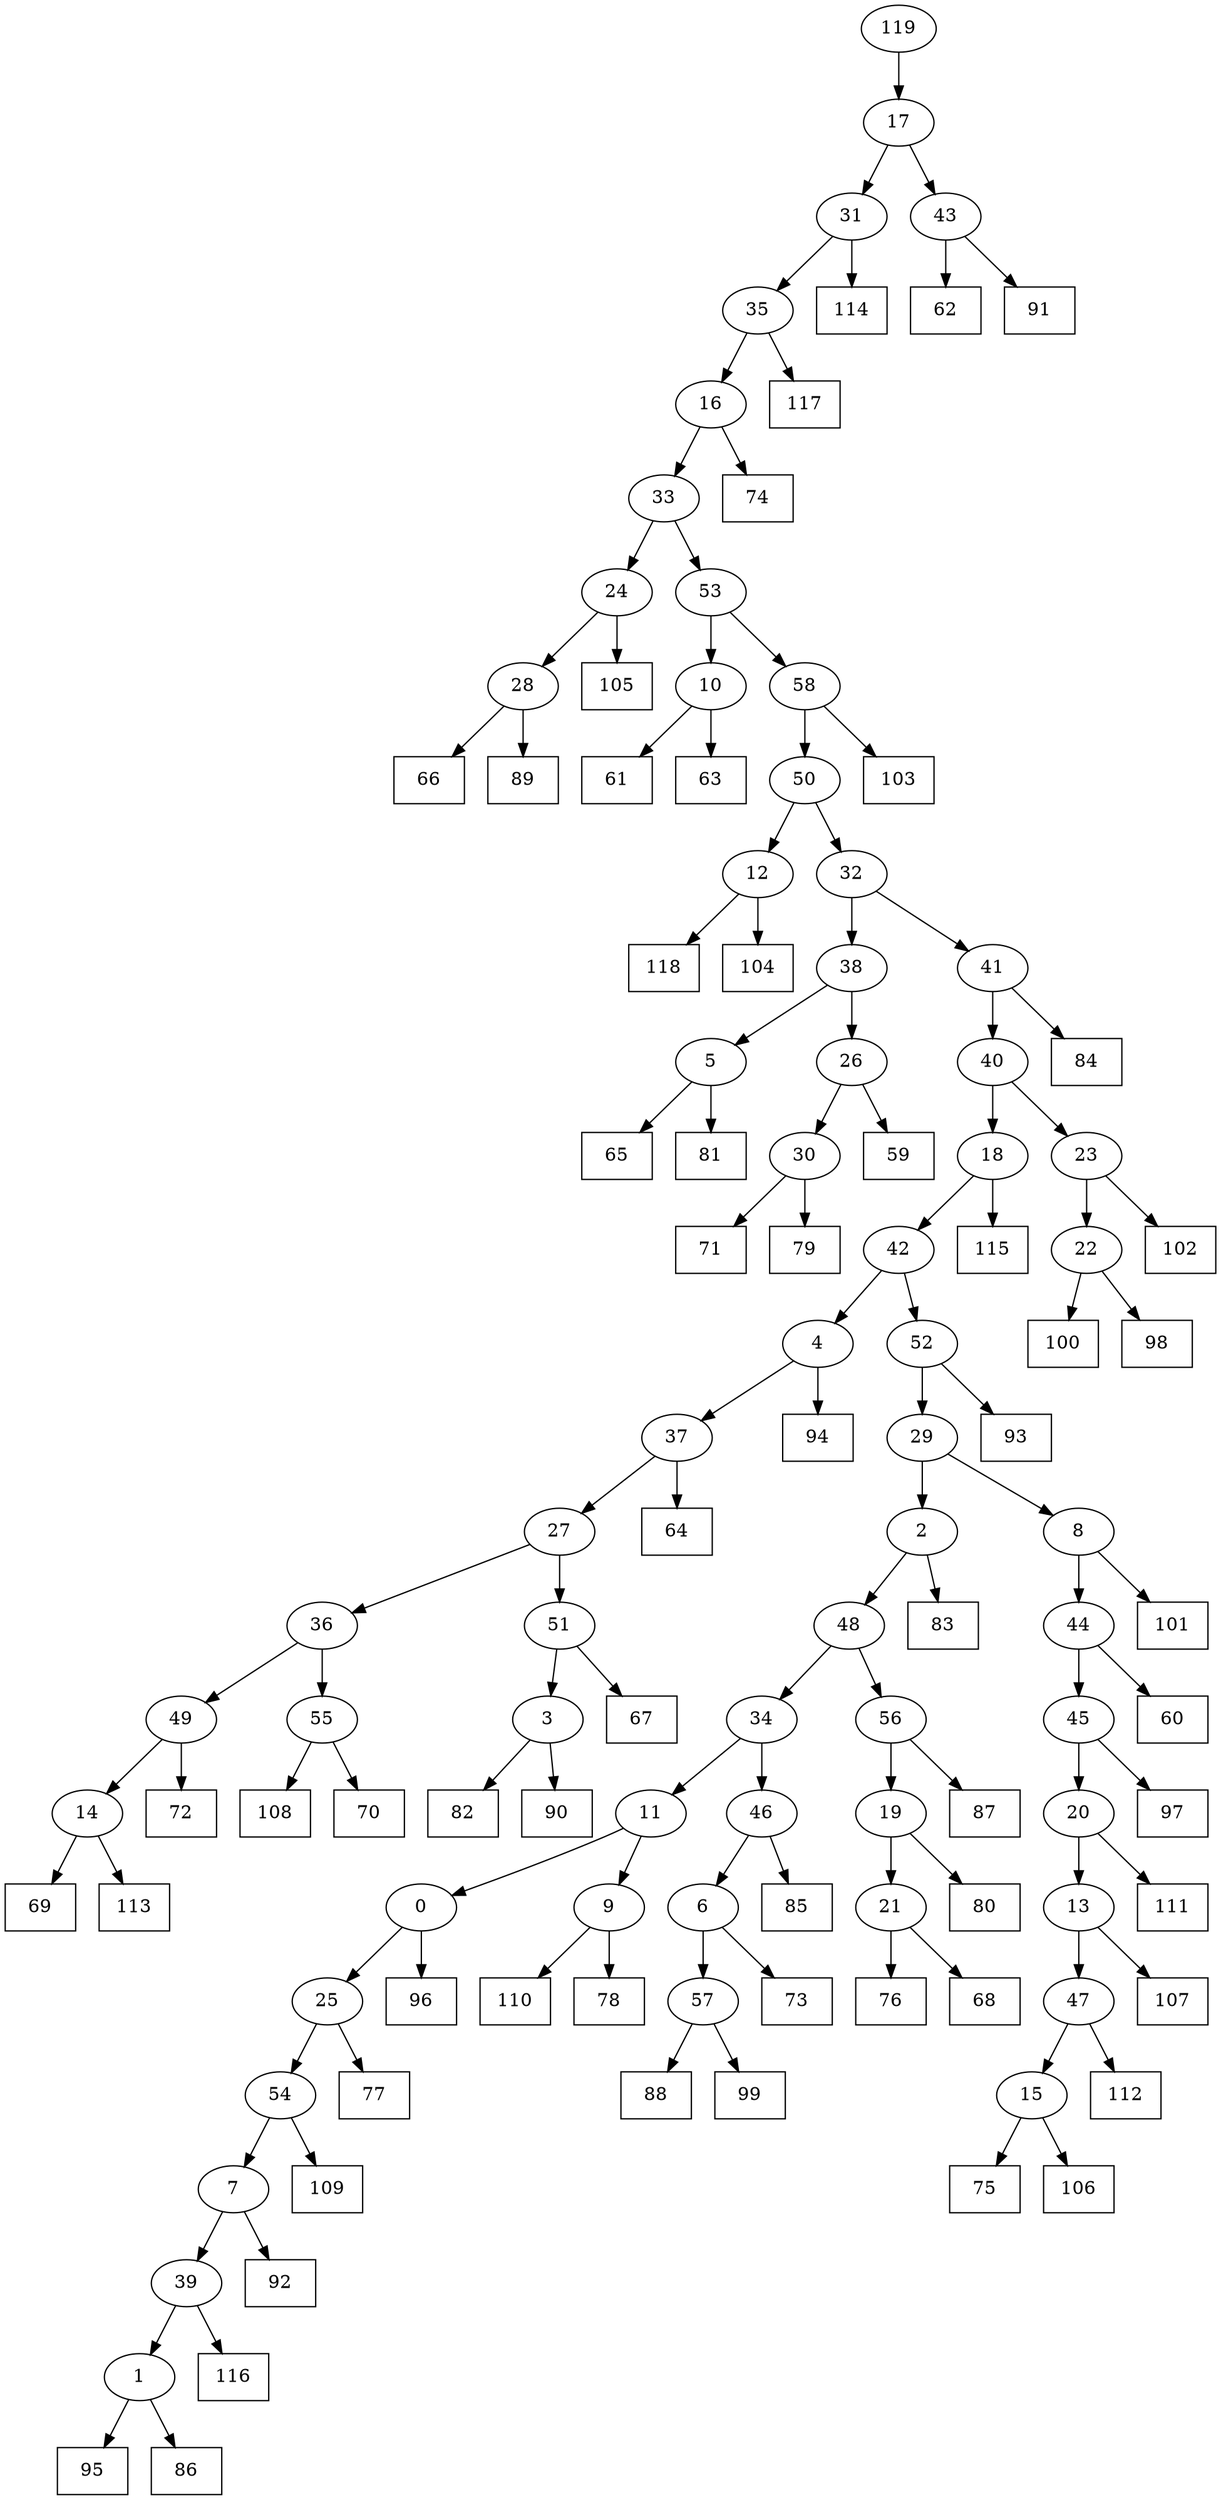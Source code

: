 digraph G {
0[label="0"];
1[label="1"];
2[label="2"];
3[label="3"];
4[label="4"];
5[label="5"];
6[label="6"];
7[label="7"];
8[label="8"];
9[label="9"];
10[label="10"];
11[label="11"];
12[label="12"];
13[label="13"];
14[label="14"];
15[label="15"];
16[label="16"];
17[label="17"];
18[label="18"];
19[label="19"];
20[label="20"];
21[label="21"];
22[label="22"];
23[label="23"];
24[label="24"];
25[label="25"];
26[label="26"];
27[label="27"];
28[label="28"];
29[label="29"];
30[label="30"];
31[label="31"];
32[label="32"];
33[label="33"];
34[label="34"];
35[label="35"];
36[label="36"];
37[label="37"];
38[label="38"];
39[label="39"];
40[label="40"];
41[label="41"];
42[label="42"];
43[label="43"];
44[label="44"];
45[label="45"];
46[label="46"];
47[label="47"];
48[label="48"];
49[label="49"];
50[label="50"];
51[label="51"];
52[label="52"];
53[label="53"];
54[label="54"];
55[label="55"];
56[label="56"];
57[label="57"];
58[label="58"];
59[shape=box,label="66"];
60[shape=box,label="77"];
61[shape=box,label="114"];
62[shape=box,label="65"];
63[shape=box,label="71"];
64[shape=box,label="69"];
65[shape=box,label="62"];
66[shape=box,label="61"];
67[shape=box,label="91"];
68[shape=box,label="76"];
69[shape=box,label="87"];
70[shape=box,label="59"];
71[shape=box,label="101"];
72[shape=box,label="115"];
73[shape=box,label="102"];
74[shape=box,label="100"];
75[shape=box,label="74"];
76[shape=box,label="73"];
77[shape=box,label="68"];
78[shape=box,label="72"];
79[shape=box,label="108"];
80[shape=box,label="111"];
81[shape=box,label="63"];
82[shape=box,label="60"];
83[shape=box,label="95"];
84[shape=box,label="75"];
85[shape=box,label="106"];
86[shape=box,label="82"];
87[shape=box,label="97"];
88[shape=box,label="83"];
89[shape=box,label="112"];
90[shape=box,label="118"];
91[shape=box,label="70"];
92[shape=box,label="98"];
93[shape=box,label="67"];
94[shape=box,label="109"];
95[shape=box,label="110"];
96[shape=box,label="85"];
97[shape=box,label="78"];
98[shape=box,label="89"];
99[shape=box,label="107"];
100[shape=box,label="84"];
101[shape=box,label="86"];
102[shape=box,label="88"];
103[shape=box,label="92"];
104[shape=box,label="81"];
105[shape=box,label="93"];
106[shape=box,label="99"];
107[shape=box,label="104"];
108[shape=box,label="105"];
109[shape=box,label="64"];
110[shape=box,label="80"];
111[shape=box,label="116"];
112[shape=box,label="117"];
113[shape=box,label="79"];
114[shape=box,label="103"];
115[shape=box,label="96"];
116[shape=box,label="90"];
117[shape=box,label="113"];
118[shape=box,label="94"];
119[label="119"];
37->27 ;
12->90 ;
44->82 ;
32->41 ;
52->105 ;
23->73 ;
31->61 ;
16->75 ;
57->102 ;
49->78 ;
24->108 ;
33->24 ;
4->118 ;
7->39 ;
39->111 ;
21->68 ;
58->114 ;
41->40 ;
56->69 ;
10->81 ;
33->53 ;
19->110 ;
24->28 ;
8->71 ;
54->7 ;
28->59 ;
50->12 ;
12->107 ;
27->36 ;
40->23 ;
25->60 ;
46->6 ;
30->113 ;
8->44 ;
21->77 ;
41->100 ;
20->13 ;
3->86 ;
13->99 ;
38->5 ;
5->104 ;
22->92 ;
56->19 ;
5->62 ;
55->91 ;
45->20 ;
20->80 ;
14->117 ;
14->64 ;
39->1 ;
1->101 ;
0->115 ;
23->22 ;
29->8 ;
47->89 ;
35->112 ;
46->96 ;
43->67 ;
17->43 ;
6->57 ;
57->106 ;
9->95 ;
52->29 ;
29->2 ;
26->30 ;
30->63 ;
34->46 ;
18->42 ;
19->21 ;
55->79 ;
28->98 ;
40->18 ;
18->72 ;
49->14 ;
11->9 ;
22->74 ;
43->65 ;
2->48 ;
48->56 ;
42->52 ;
44->45 ;
2->88 ;
32->38 ;
7->103 ;
45->87 ;
42->4 ;
13->47 ;
37->109 ;
48->34 ;
34->11 ;
58->50 ;
4->37 ;
9->97 ;
27->51 ;
51->93 ;
1->83 ;
15->85 ;
53->58 ;
53->10 ;
10->66 ;
26->70 ;
47->15 ;
15->84 ;
31->35 ;
119->17 ;
17->31 ;
36->55 ;
54->94 ;
38->26 ;
11->0 ;
36->49 ;
51->3 ;
3->116 ;
50->32 ;
35->16 ;
16->33 ;
6->76 ;
0->25 ;
25->54 ;
}
